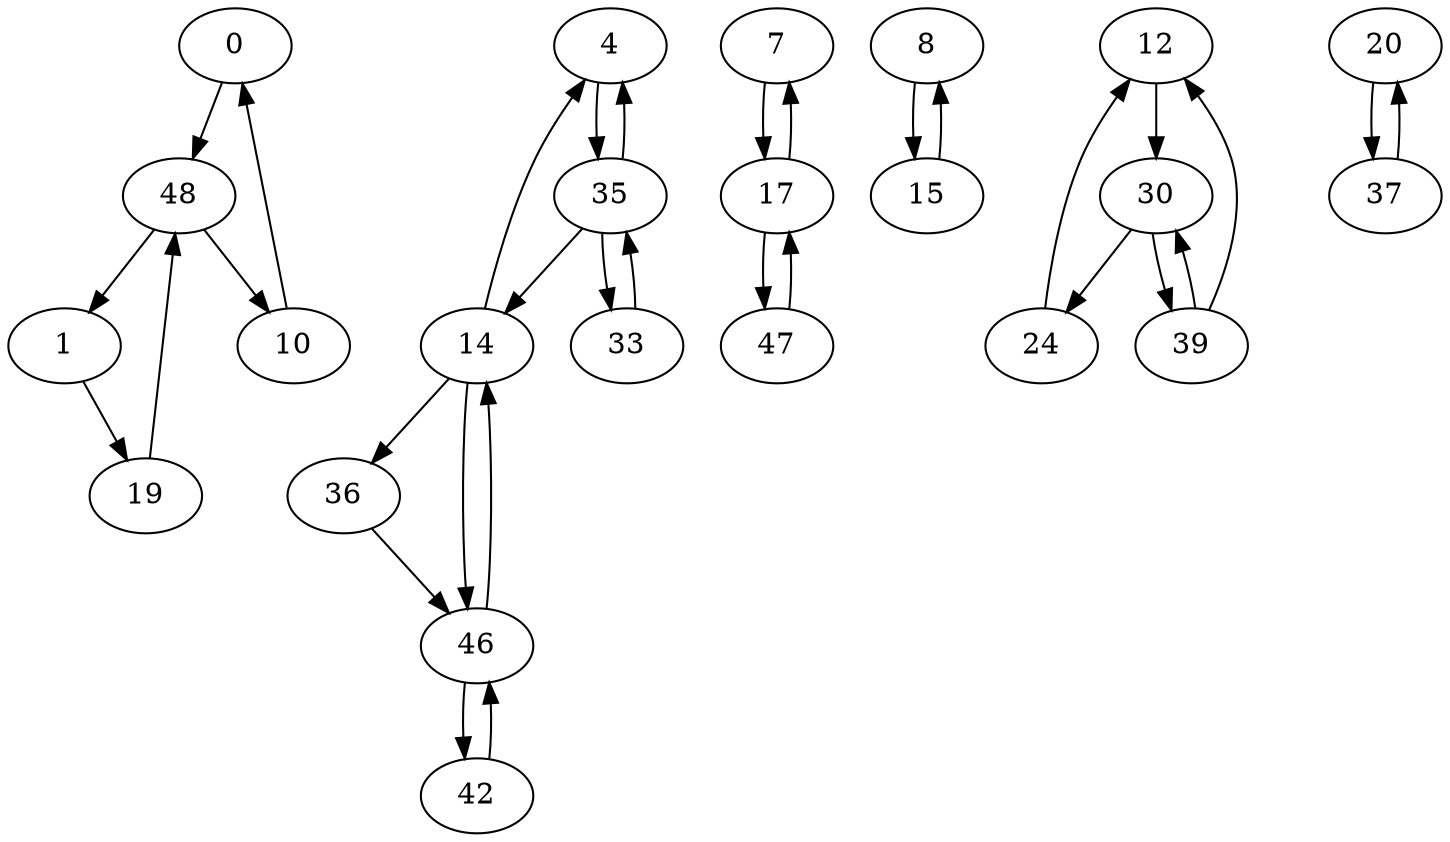 digraph G {
  0 -> 48;
  1 -> 19;
  4 -> 35;
  7 -> 17;
  8 -> 15;
  10 -> 0;
  12 -> 30;
  14 -> 4;
  14 -> 36;
  14 -> 46;
  15 -> 8;
  17 -> 7;
  17 -> 47;
  19 -> 48;
  20 -> 37;
  24 -> 12;
  30 -> 24;
  30 -> 39;
  33 -> 35;
  35 -> 4;
  35 -> 14;
  35 -> 33;
  36 -> 46;
  37 -> 20;
  39 -> 12;
  39 -> 30;
  42 -> 46;
  46 -> 14;
  46 -> 42;
  47 -> 17;
  48 -> 1;
  48 -> 10;
}